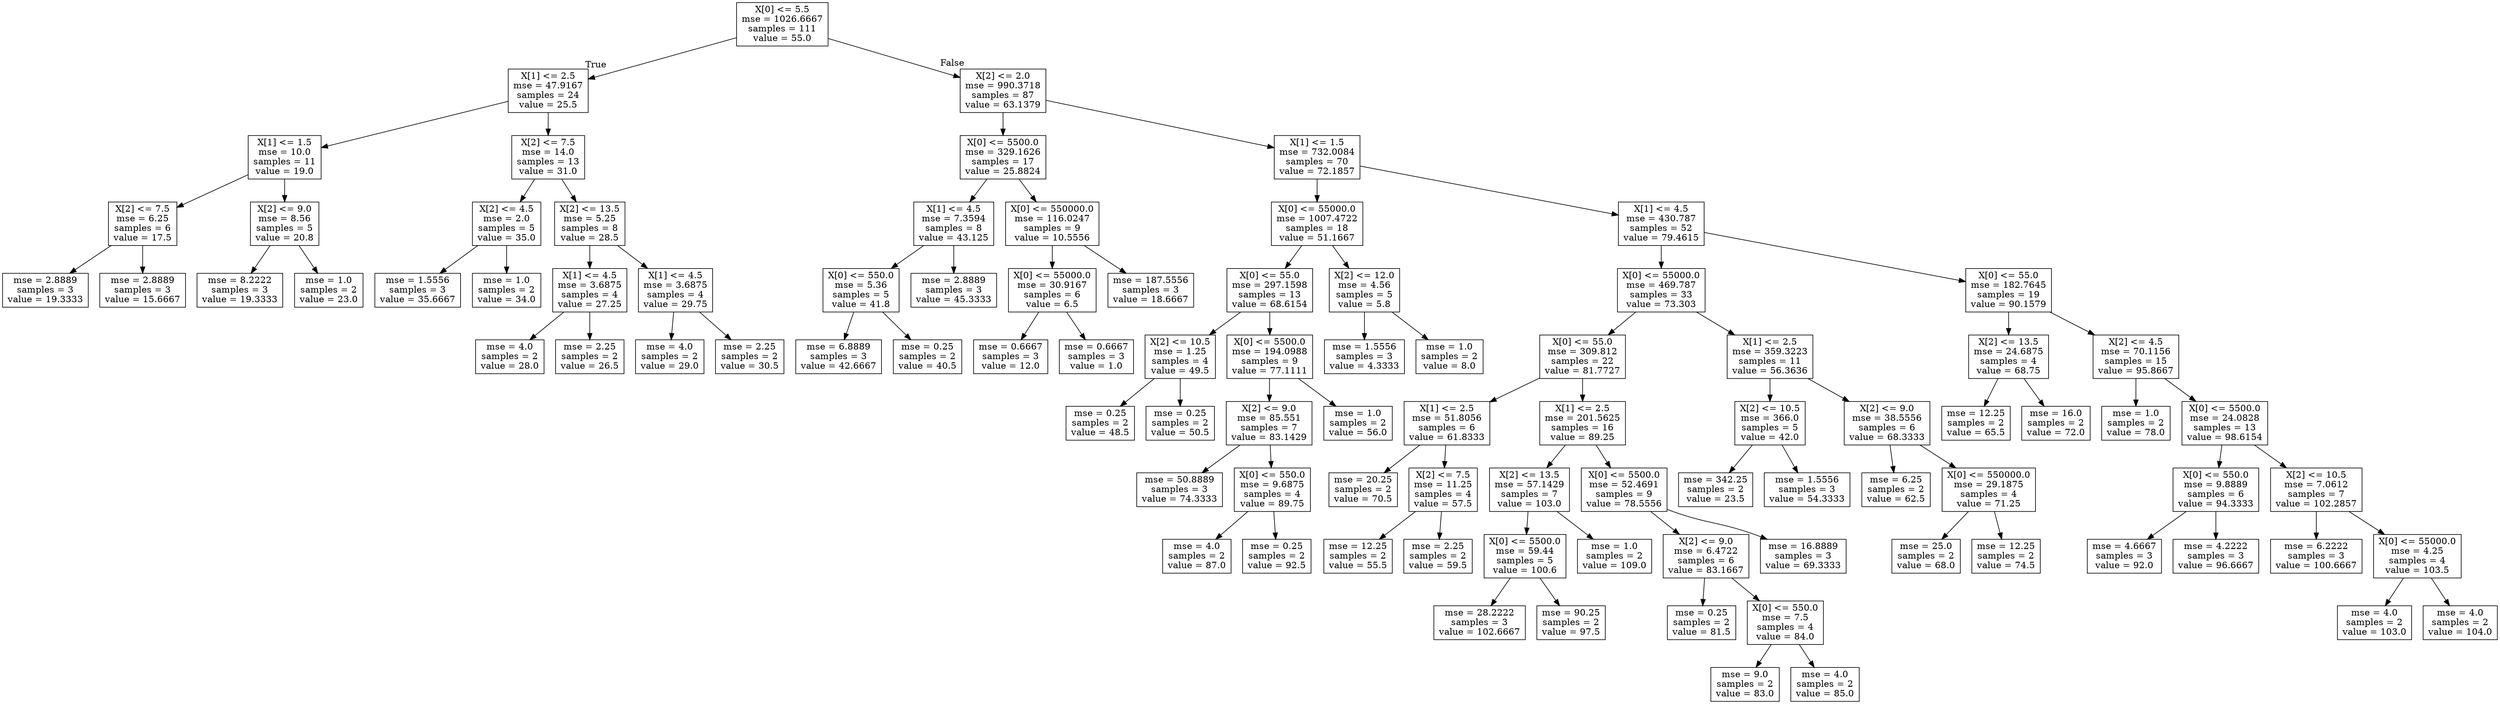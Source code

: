 digraph Tree {
node [shape=box] ;
0 [label="X[0] <= 5.5\nmse = 1026.6667\nsamples = 111\nvalue = 55.0"] ;
1 [label="X[1] <= 2.5\nmse = 47.9167\nsamples = 24\nvalue = 25.5"] ;
0 -> 1 [labeldistance=2.5, labelangle=45, headlabel="True"] ;
2 [label="X[1] <= 1.5\nmse = 10.0\nsamples = 11\nvalue = 19.0"] ;
1 -> 2 ;
3 [label="X[2] <= 7.5\nmse = 6.25\nsamples = 6\nvalue = 17.5"] ;
2 -> 3 ;
4 [label="mse = 2.8889\nsamples = 3\nvalue = 19.3333"] ;
3 -> 4 ;
5 [label="mse = 2.8889\nsamples = 3\nvalue = 15.6667"] ;
3 -> 5 ;
6 [label="X[2] <= 9.0\nmse = 8.56\nsamples = 5\nvalue = 20.8"] ;
2 -> 6 ;
7 [label="mse = 8.2222\nsamples = 3\nvalue = 19.3333"] ;
6 -> 7 ;
8 [label="mse = 1.0\nsamples = 2\nvalue = 23.0"] ;
6 -> 8 ;
9 [label="X[2] <= 7.5\nmse = 14.0\nsamples = 13\nvalue = 31.0"] ;
1 -> 9 ;
10 [label="X[2] <= 4.5\nmse = 2.0\nsamples = 5\nvalue = 35.0"] ;
9 -> 10 ;
11 [label="mse = 1.5556\nsamples = 3\nvalue = 35.6667"] ;
10 -> 11 ;
12 [label="mse = 1.0\nsamples = 2\nvalue = 34.0"] ;
10 -> 12 ;
13 [label="X[2] <= 13.5\nmse = 5.25\nsamples = 8\nvalue = 28.5"] ;
9 -> 13 ;
14 [label="X[1] <= 4.5\nmse = 3.6875\nsamples = 4\nvalue = 27.25"] ;
13 -> 14 ;
15 [label="mse = 4.0\nsamples = 2\nvalue = 28.0"] ;
14 -> 15 ;
16 [label="mse = 2.25\nsamples = 2\nvalue = 26.5"] ;
14 -> 16 ;
17 [label="X[1] <= 4.5\nmse = 3.6875\nsamples = 4\nvalue = 29.75"] ;
13 -> 17 ;
18 [label="mse = 4.0\nsamples = 2\nvalue = 29.0"] ;
17 -> 18 ;
19 [label="mse = 2.25\nsamples = 2\nvalue = 30.5"] ;
17 -> 19 ;
20 [label="X[2] <= 2.0\nmse = 990.3718\nsamples = 87\nvalue = 63.1379"] ;
0 -> 20 [labeldistance=2.5, labelangle=-45, headlabel="False"] ;
21 [label="X[0] <= 5500.0\nmse = 329.1626\nsamples = 17\nvalue = 25.8824"] ;
20 -> 21 ;
22 [label="X[1] <= 4.5\nmse = 7.3594\nsamples = 8\nvalue = 43.125"] ;
21 -> 22 ;
23 [label="X[0] <= 550.0\nmse = 5.36\nsamples = 5\nvalue = 41.8"] ;
22 -> 23 ;
24 [label="mse = 6.8889\nsamples = 3\nvalue = 42.6667"] ;
23 -> 24 ;
25 [label="mse = 0.25\nsamples = 2\nvalue = 40.5"] ;
23 -> 25 ;
26 [label="mse = 2.8889\nsamples = 3\nvalue = 45.3333"] ;
22 -> 26 ;
27 [label="X[0] <= 550000.0\nmse = 116.0247\nsamples = 9\nvalue = 10.5556"] ;
21 -> 27 ;
28 [label="X[0] <= 55000.0\nmse = 30.9167\nsamples = 6\nvalue = 6.5"] ;
27 -> 28 ;
29 [label="mse = 0.6667\nsamples = 3\nvalue = 12.0"] ;
28 -> 29 ;
30 [label="mse = 0.6667\nsamples = 3\nvalue = 1.0"] ;
28 -> 30 ;
31 [label="mse = 187.5556\nsamples = 3\nvalue = 18.6667"] ;
27 -> 31 ;
32 [label="X[1] <= 1.5\nmse = 732.0084\nsamples = 70\nvalue = 72.1857"] ;
20 -> 32 ;
33 [label="X[0] <= 55000.0\nmse = 1007.4722\nsamples = 18\nvalue = 51.1667"] ;
32 -> 33 ;
34 [label="X[0] <= 55.0\nmse = 297.1598\nsamples = 13\nvalue = 68.6154"] ;
33 -> 34 ;
35 [label="X[2] <= 10.5\nmse = 1.25\nsamples = 4\nvalue = 49.5"] ;
34 -> 35 ;
36 [label="mse = 0.25\nsamples = 2\nvalue = 48.5"] ;
35 -> 36 ;
37 [label="mse = 0.25\nsamples = 2\nvalue = 50.5"] ;
35 -> 37 ;
38 [label="X[0] <= 5500.0\nmse = 194.0988\nsamples = 9\nvalue = 77.1111"] ;
34 -> 38 ;
39 [label="X[2] <= 9.0\nmse = 85.551\nsamples = 7\nvalue = 83.1429"] ;
38 -> 39 ;
40 [label="mse = 50.8889\nsamples = 3\nvalue = 74.3333"] ;
39 -> 40 ;
41 [label="X[0] <= 550.0\nmse = 9.6875\nsamples = 4\nvalue = 89.75"] ;
39 -> 41 ;
42 [label="mse = 4.0\nsamples = 2\nvalue = 87.0"] ;
41 -> 42 ;
43 [label="mse = 0.25\nsamples = 2\nvalue = 92.5"] ;
41 -> 43 ;
44 [label="mse = 1.0\nsamples = 2\nvalue = 56.0"] ;
38 -> 44 ;
45 [label="X[2] <= 12.0\nmse = 4.56\nsamples = 5\nvalue = 5.8"] ;
33 -> 45 ;
46 [label="mse = 1.5556\nsamples = 3\nvalue = 4.3333"] ;
45 -> 46 ;
47 [label="mse = 1.0\nsamples = 2\nvalue = 8.0"] ;
45 -> 47 ;
48 [label="X[1] <= 4.5\nmse = 430.787\nsamples = 52\nvalue = 79.4615"] ;
32 -> 48 ;
49 [label="X[0] <= 55000.0\nmse = 469.787\nsamples = 33\nvalue = 73.303"] ;
48 -> 49 ;
50 [label="X[0] <= 55.0\nmse = 309.812\nsamples = 22\nvalue = 81.7727"] ;
49 -> 50 ;
51 [label="X[1] <= 2.5\nmse = 51.8056\nsamples = 6\nvalue = 61.8333"] ;
50 -> 51 ;
52 [label="mse = 20.25\nsamples = 2\nvalue = 70.5"] ;
51 -> 52 ;
53 [label="X[2] <= 7.5\nmse = 11.25\nsamples = 4\nvalue = 57.5"] ;
51 -> 53 ;
54 [label="mse = 12.25\nsamples = 2\nvalue = 55.5"] ;
53 -> 54 ;
55 [label="mse = 2.25\nsamples = 2\nvalue = 59.5"] ;
53 -> 55 ;
56 [label="X[1] <= 2.5\nmse = 201.5625\nsamples = 16\nvalue = 89.25"] ;
50 -> 56 ;
57 [label="X[2] <= 13.5\nmse = 57.1429\nsamples = 7\nvalue = 103.0"] ;
56 -> 57 ;
58 [label="X[0] <= 5500.0\nmse = 59.44\nsamples = 5\nvalue = 100.6"] ;
57 -> 58 ;
59 [label="mse = 28.2222\nsamples = 3\nvalue = 102.6667"] ;
58 -> 59 ;
60 [label="mse = 90.25\nsamples = 2\nvalue = 97.5"] ;
58 -> 60 ;
61 [label="mse = 1.0\nsamples = 2\nvalue = 109.0"] ;
57 -> 61 ;
62 [label="X[0] <= 5500.0\nmse = 52.4691\nsamples = 9\nvalue = 78.5556"] ;
56 -> 62 ;
63 [label="X[2] <= 9.0\nmse = 6.4722\nsamples = 6\nvalue = 83.1667"] ;
62 -> 63 ;
64 [label="mse = 0.25\nsamples = 2\nvalue = 81.5"] ;
63 -> 64 ;
65 [label="X[0] <= 550.0\nmse = 7.5\nsamples = 4\nvalue = 84.0"] ;
63 -> 65 ;
66 [label="mse = 9.0\nsamples = 2\nvalue = 83.0"] ;
65 -> 66 ;
67 [label="mse = 4.0\nsamples = 2\nvalue = 85.0"] ;
65 -> 67 ;
68 [label="mse = 16.8889\nsamples = 3\nvalue = 69.3333"] ;
62 -> 68 ;
69 [label="X[1] <= 2.5\nmse = 359.3223\nsamples = 11\nvalue = 56.3636"] ;
49 -> 69 ;
70 [label="X[2] <= 10.5\nmse = 366.0\nsamples = 5\nvalue = 42.0"] ;
69 -> 70 ;
71 [label="mse = 342.25\nsamples = 2\nvalue = 23.5"] ;
70 -> 71 ;
72 [label="mse = 1.5556\nsamples = 3\nvalue = 54.3333"] ;
70 -> 72 ;
73 [label="X[2] <= 9.0\nmse = 38.5556\nsamples = 6\nvalue = 68.3333"] ;
69 -> 73 ;
74 [label="mse = 6.25\nsamples = 2\nvalue = 62.5"] ;
73 -> 74 ;
75 [label="X[0] <= 550000.0\nmse = 29.1875\nsamples = 4\nvalue = 71.25"] ;
73 -> 75 ;
76 [label="mse = 25.0\nsamples = 2\nvalue = 68.0"] ;
75 -> 76 ;
77 [label="mse = 12.25\nsamples = 2\nvalue = 74.5"] ;
75 -> 77 ;
78 [label="X[0] <= 55.0\nmse = 182.7645\nsamples = 19\nvalue = 90.1579"] ;
48 -> 78 ;
79 [label="X[2] <= 13.5\nmse = 24.6875\nsamples = 4\nvalue = 68.75"] ;
78 -> 79 ;
80 [label="mse = 12.25\nsamples = 2\nvalue = 65.5"] ;
79 -> 80 ;
81 [label="mse = 16.0\nsamples = 2\nvalue = 72.0"] ;
79 -> 81 ;
82 [label="X[2] <= 4.5\nmse = 70.1156\nsamples = 15\nvalue = 95.8667"] ;
78 -> 82 ;
83 [label="mse = 1.0\nsamples = 2\nvalue = 78.0"] ;
82 -> 83 ;
84 [label="X[0] <= 5500.0\nmse = 24.0828\nsamples = 13\nvalue = 98.6154"] ;
82 -> 84 ;
85 [label="X[0] <= 550.0\nmse = 9.8889\nsamples = 6\nvalue = 94.3333"] ;
84 -> 85 ;
86 [label="mse = 4.6667\nsamples = 3\nvalue = 92.0"] ;
85 -> 86 ;
87 [label="mse = 4.2222\nsamples = 3\nvalue = 96.6667"] ;
85 -> 87 ;
88 [label="X[2] <= 10.5\nmse = 7.0612\nsamples = 7\nvalue = 102.2857"] ;
84 -> 88 ;
89 [label="mse = 6.2222\nsamples = 3\nvalue = 100.6667"] ;
88 -> 89 ;
90 [label="X[0] <= 55000.0\nmse = 4.25\nsamples = 4\nvalue = 103.5"] ;
88 -> 90 ;
91 [label="mse = 4.0\nsamples = 2\nvalue = 103.0"] ;
90 -> 91 ;
92 [label="mse = 4.0\nsamples = 2\nvalue = 104.0"] ;
90 -> 92 ;
}